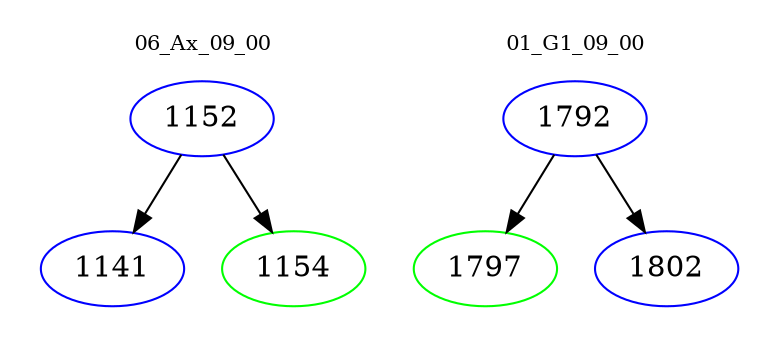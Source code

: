 digraph{
subgraph cluster_0 {
color = white
label = "06_Ax_09_00";
fontsize=10;
T0_1152 [label="1152", color="blue"]
T0_1152 -> T0_1141 [color="black"]
T0_1141 [label="1141", color="blue"]
T0_1152 -> T0_1154 [color="black"]
T0_1154 [label="1154", color="green"]
}
subgraph cluster_1 {
color = white
label = "01_G1_09_00";
fontsize=10;
T1_1792 [label="1792", color="blue"]
T1_1792 -> T1_1797 [color="black"]
T1_1797 [label="1797", color="green"]
T1_1792 -> T1_1802 [color="black"]
T1_1802 [label="1802", color="blue"]
}
}
